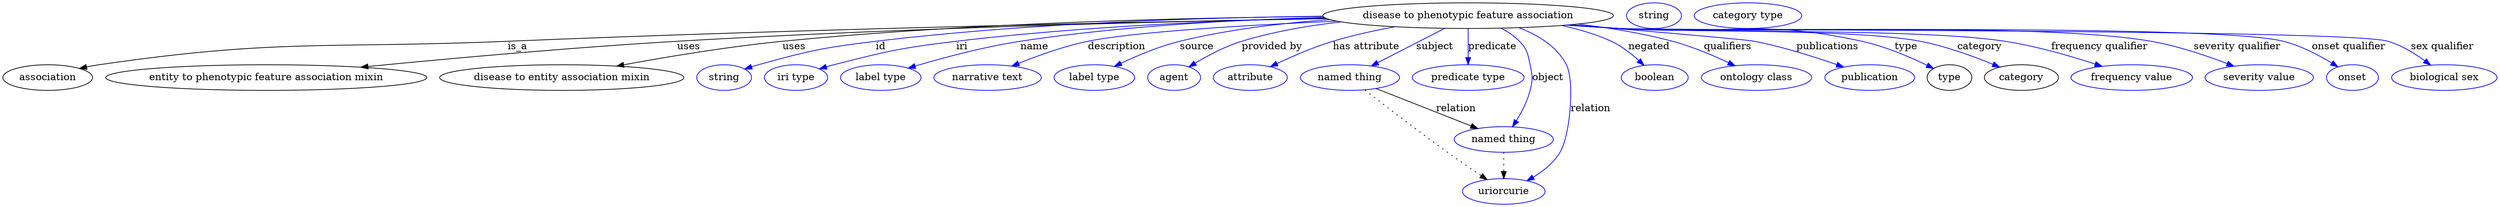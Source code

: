 digraph {
	graph [bb="0,0,3500.1,283"];
	node [label="\N"];
	"disease to phenotypic feature association"	 [height=0.5,
		label="disease to phenotypic feature association",
		pos="2058,265",
		width=5.6689];
	association	 [height=0.5,
		pos="63.044,178",
		width=1.7512];
	"disease to phenotypic feature association" -> association	 [label=is_a,
		lp="739.04,221.5",
		pos="e,108.1,190.65 1857.8,261.39 1597,256.28 1126.8,245.66 725.04,229 462.64,218.12 394.71,235.36 135.04,196 129.55,195.17 123.86,194.1 \
118.21,192.91"];
	"entity to phenotypic feature association mixin"	 [height=0.5,
		pos="370.04,178",
		width=6.2647];
	"disease to phenotypic feature association" -> "entity to phenotypic feature association mixin"	 [label=uses,
		lp="963.54,221.5",
		pos="e,507.45,192.32 1856.9,261.85 1634.3,257.58 1264.8,248.17 947.04,229 800.74,220.17 633.99,204.86 517.51,193.32"];
	"disease to entity association mixin"	 [height=0.5,
		pos="785.04,178",
		width=4.7662];
	"disease to phenotypic feature association" -> "disease to entity association mixin"	 [label=uses,
		lp="1110.5,221.5",
		pos="e,864.7,193.99 1860,260.56 1622.1,254.7 1237.1,243.42 1094,229 1019.7,221.51 936.22,207.38 874.76,195.88"];
	id	 [color=blue,
		height=0.5,
		label=string,
		pos="1013,178",
		width=1.0652];
	"disease to phenotypic feature association" -> id	 [color=blue,
		label=id,
		lp="1230,221.5",
		pos="e,1042.2,189.79 1861.6,260.11 1654.4,254.31 1341.9,243.57 1223,229 1150.1,220.06 1131.7,216.3 1061,196 1058.1,195.14 1055,194.18 \
1051.9,193.17",
		style=solid];
	iri	 [color=blue,
		height=0.5,
		label="iri type",
		pos="1114,178",
		width=1.2277];
	"disease to phenotypic feature association" -> iri	 [color=blue,
		label=iri,
		lp="1346,221.5",
		pos="e,1147.2,190.03 1867.6,258.51 1689.5,251.88 1436.6,240.91 1338,229 1261.2,219.71 1241.9,215.83 1167,196 1163.7,195.11 1160.3,194.13 \
1156.8,193.08",
		style=solid];
	name	 [color=blue,
		height=0.5,
		label="label type",
		pos="1233,178",
		width=1.5707];
	"disease to phenotypic feature association" -> name	 [color=blue,
		label=name,
		lp="1448,221.5",
		pos="e,1272.9,190.98 1868.7,258.21 1714.6,251.93 1509.8,241.68 1428,229 1377.9,221.23 1322,205.89 1282.9,194.06",
		style=solid];
	description	 [color=blue,
		height=0.5,
		label="narrative text",
		pos="1383,178",
		width=2.0943];
	"disease to phenotypic feature association" -> description	 [color=blue,
		label=description,
		lp="1564,221.5",
		pos="e,1418.2,193.95 1870,257.95 1743,252.11 1587.3,242.57 1523,229 1490.2,222.07 1454.8,209.09 1427.8,197.96",
		style=solid];
	source	 [color=blue,
		height=0.5,
		label="label type",
		pos="1533,178",
		width=1.5707];
	"disease to phenotypic feature association" -> source	 [color=blue,
		label=source,
		lp="1676.5,221.5",
		pos="e,1562,193.48 1886.7,255.2 1796.5,248.97 1695.7,240 1652,229 1623.9,221.91 1593.8,208.99 1571,197.92",
		style=solid];
	"provided by"	 [color=blue,
		height=0.5,
		label=agent,
		pos="1645,178",
		width=1.0291];
	"disease to phenotypic feature association" -> "provided by"	 [color=blue,
		label="provided by",
		lp="1782.5,221.5",
		pos="e,1666.6,192.69 1904.3,253.1 1839,246.9 1770.8,238.61 1740,229 1717.2,221.87 1693.5,209.16 1675.5,198.21",
		style=solid];
	"has attribute"	 [color=blue,
		height=0.5,
		label=attribute,
		pos="1752,178",
		width=1.4443];
	"disease to phenotypic feature association" -> "has attribute"	 [color=blue,
		label="has attribute",
		lp="1915,221.5",
		pos="e,1781.4,193.12 1953,249.49 1925,244.18 1895.1,237.4 1868,229 1841.4,220.73 1812.7,208.13 1790.5,197.53",
		style=solid];
	subject	 [color=blue,
		height=0.5,
		label="named thing",
		pos="1892,178",
		width=1.9318];
	"disease to phenotypic feature association" -> subject	 [color=blue,
		label=subject,
		lp="2011.5,221.5",
		pos="e,1922.9,194.18 2024.1,247.18 1997.4,233.2 1960.2,213.71 1932.1,198.98",
		style=solid];
	predicate	 [color=blue,
		height=0.5,
		label="predicate type",
		pos="2058,178",
		width=2.1845];
	"disease to phenotypic feature association" -> predicate	 [color=blue,
		label=predicate,
		lp="2092.5,221.5",
		pos="e,2058,196 2058,246.97 2058,235.19 2058,219.56 2058,206.16",
		style=solid];
	object	 [color=blue,
		height=0.5,
		label="named thing",
		pos="2109,91",
		width=1.9318];
	"disease to phenotypic feature association" -> object	 [color=blue,
		label=object,
		lp="2171.5,178",
		pos="e,2121.7,108.73 2105.6,247.47 2114.8,242.52 2123.9,236.41 2131,229 2142.3,217.43 2142.6,211.75 2146,196 2149.4,180.36 2149.9,175.52 \
2146,160 2142.3,145.08 2134.6,129.87 2127.2,117.54",
		style=solid];
	relation	 [color=blue,
		height=0.5,
		label=uriorcurie,
		pos="2109,18",
		width=1.6068];
	"disease to phenotypic feature association" -> relation	 [color=blue,
		label=relation,
		lp="2232,134.5",
		pos="e,2142.3,32.822 2131.9,248.09 2158.3,237.85 2184.7,221.61 2198,196 2210,172.93 2202,96.438 2188,73 2179.3,58.387 2165,46.695 2151,\
37.914",
		style=solid];
	negated	 [color=blue,
		height=0.5,
		label=boolean,
		pos="2321,178",
		width=1.2999];
	"disease to phenotypic feature association" -> negated	 [color=blue,
		label=negated,
		lp="2313,221.5",
		pos="e,2305.1,195.39 2171.3,249.97 2208,243.99 2243.5,236.7 2260,229 2273.9,222.52 2287.3,212.07 2297.9,202.31",
		style=solid];
	qualifiers	 [color=blue,
		height=0.5,
		label="ontology class",
		pos="2463,178",
		width=2.1484];
	"disease to phenotypic feature association" -> qualifiers	 [color=blue,
		label=qualifiers,
		lp="2423,221.5",
		pos="e,2431.7,194.63 2215.8,253.53 2258.6,248.2 2304.5,240.4 2346,229 2372.4,221.77 2400.5,209.66 2422.6,199.06",
		style=solid];
	publications	 [color=blue,
		height=0.5,
		label=publication,
		pos="2621,178",
		width=1.7512];
	"disease to phenotypic feature association" -> publications	 [color=blue,
		label=publications,
		lp="2564,221.5",
		pos="e,2583.5,192.55 2205.9,252.55 2315.6,243.2 2448.3,231.57 2461,229 2499.9,221.17 2542.6,207.28 2574.1,195.97",
		style=solid];
	type	 [height=0.5,
		pos="2733,178",
		width=0.86659];
	"disease to phenotypic feature association" -> type	 [color=blue,
		label=type,
		lp="2673,221.5",
		pos="e,2710.2,190.55 2202.1,252.21 2225.1,250.34 2248.7,248.53 2271,247 2422.5,236.61 2463.9,262.09 2612,229 2643.7,221.94 2677.5,206.99 \
2701.3,195.1",
		style=solid];
	category	 [height=0.5,
		pos="2834,178",
		width=1.4443];
	"disease to phenotypic feature association" -> category	 [color=blue,
		label=category,
		lp="2777,221.5",
		pos="e,2802.6,192.5 2200.9,252.1 2224.3,250.22 2248.4,248.44 2271,247 2364.7,241.05 2601,247.17 2693,229 2727.9,222.12 2765.6,208.09 \
2793.3,196.49",
		style=solid];
	"frequency qualifier"	 [color=blue,
		height=0.5,
		label="frequency value",
		pos="2989,178",
		width=2.3651];
	"disease to phenotypic feature association" -> "frequency qualifier"	 [color=blue,
		label="frequency qualifier",
		lp="2945.5,221.5",
		pos="e,2946.3,193.63 2199.8,252.01 2223.5,250.12 2248,248.36 2271,247 2391.3,239.92 2694,247.92 2813,229 2855.4,222.27 2901.9,208.51 \
2936.5,196.97",
		style=solid];
	"severity qualifier"	 [color=blue,
		height=0.5,
		label="severity value",
		pos="3168,178",
		width=2.1123];
	"disease to phenotypic feature association" -> "severity qualifier"	 [color=blue,
		label="severity qualifier",
		lp="3134.5,221.5",
		pos="e,3131.6,193.89 2198.6,251.92 2222.7,250.01 2247.6,248.27 2271,247 2436.8,238 2854.6,258.06 3018,229 3053.9,222.62 3092.9,209.18 \
3122.1,197.7",
		style=solid];
	"onset qualifier"	 [color=blue,
		height=0.5,
		label=onset,
		pos="3298,178",
		width=1.011];
	"disease to phenotypic feature association" -> "onset qualifier"	 [color=blue,
		label="onset qualifier",
		lp="3289,221.5",
		pos="e,3276.7,192.85 2198,251.87 2222.3,249.96 2247.4,248.23 2271,247 2374.1,241.65 3100,254.5 3200,229 3224.3,222.81 3249.3,209.66 3268,\
198.26",
		style=solid];
	"sex qualifier"	 [color=blue,
		height=0.5,
		label="biological sex",
		pos="3426,178",
		width=2.0582];
	"disease to phenotypic feature association" -> "sex qualifier"	 [color=blue,
		label="sex qualifier",
		lp="3419.5,221.5",
		pos="e,3405.6,195.33 2197.7,251.84 2222.2,249.92 2247.3,248.2 2271,247 2330.6,243.99 3287.8,246.03 3345,229 3364,223.37 3382.7,212 3397.5,\
201.42",
		style=solid];
	subject -> object	 [label=relation,
		lp="2042,134.5",
		pos="e,2071.3,106.13 1929.8,162.85 1966.5,148.14 2022.3,125.78 2061.9,109.91"];
	subject -> relation	 [pos="e,2084.7,34.587 1914.3,160.61 1941.4,139.54 1988.7,103.12 2030,73 2045,62.085 2061.9,50.298 2076.1,40.446",
		style=dotted];
	object -> relation	 [pos="e,2109,36.09 2109,72.955 2109,64.883 2109,55.176 2109,46.182",
		style=dotted];
	association_type	 [color=blue,
		height=0.5,
		label=string,
		pos="2318,265",
		width=1.0652];
	association_category	 [color=blue,
		height=0.5,
		label="category type",
		pos="2450,265",
		width=2.0943];
}
